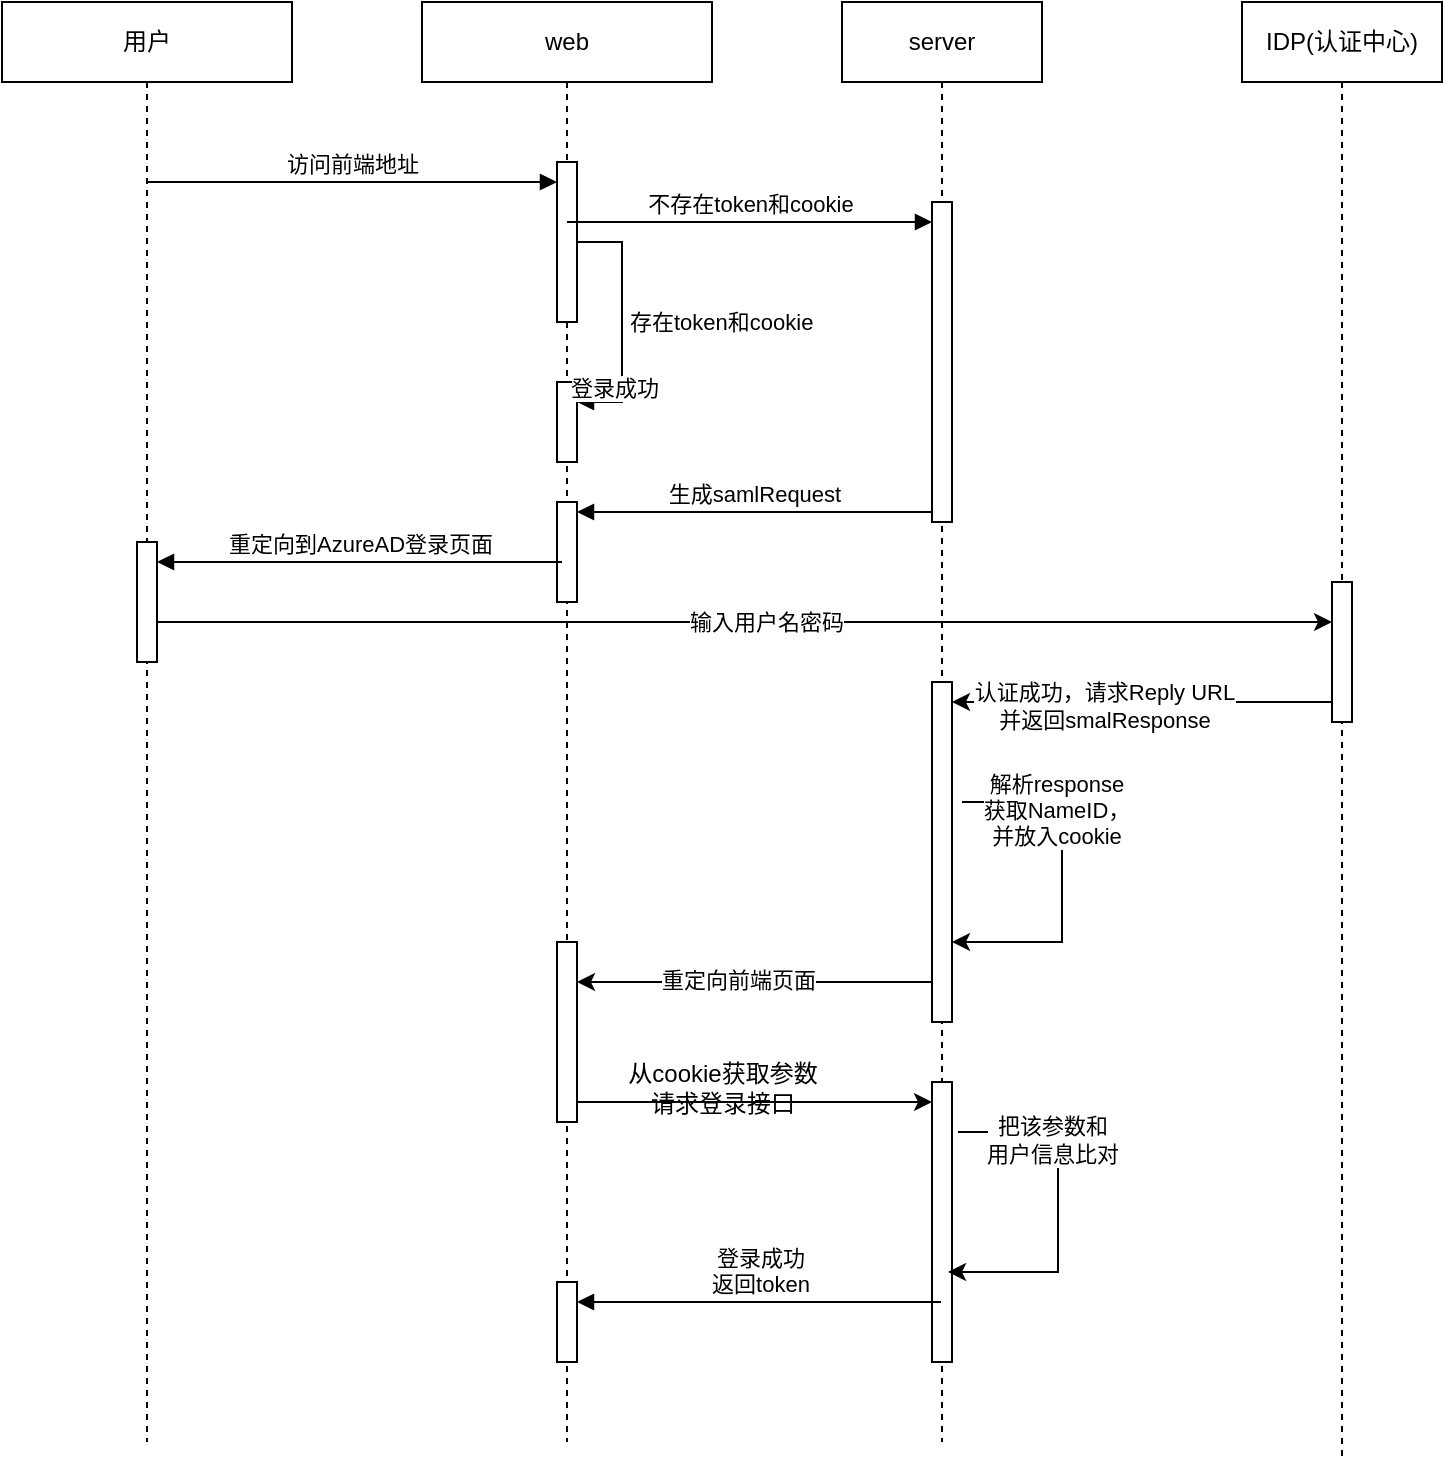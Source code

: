 <mxfile version="21.2.1" type="github">
  <diagram name="第 1 页" id="wS8WBx-wSeCiqW6q_hii">
    <mxGraphModel dx="1434" dy="786" grid="1" gridSize="10" guides="1" tooltips="1" connect="1" arrows="1" fold="1" page="1" pageScale="1" pageWidth="827" pageHeight="1169" math="0" shadow="0">
      <root>
        <mxCell id="0" />
        <mxCell id="1" parent="0" />
        <mxCell id="x7juZ-qJNTlQn1j_MqSp-1" value="用户" style="shape=umlLifeline;perimeter=lifelinePerimeter;whiteSpace=wrap;html=1;container=1;dropTarget=0;collapsible=0;recursiveResize=0;outlineConnect=0;portConstraint=eastwest;newEdgeStyle={&quot;edgeStyle&quot;:&quot;elbowEdgeStyle&quot;,&quot;elbow&quot;:&quot;vertical&quot;,&quot;curved&quot;:0,&quot;rounded&quot;:0};" vertex="1" parent="1">
          <mxGeometry x="80" y="30" width="145" height="720" as="geometry" />
        </mxCell>
        <mxCell id="x7juZ-qJNTlQn1j_MqSp-19" value="" style="html=1;points=[];perimeter=orthogonalPerimeter;outlineConnect=0;targetShapes=umlLifeline;portConstraint=eastwest;newEdgeStyle={&quot;edgeStyle&quot;:&quot;elbowEdgeStyle&quot;,&quot;elbow&quot;:&quot;vertical&quot;,&quot;curved&quot;:0,&quot;rounded&quot;:0};" vertex="1" parent="x7juZ-qJNTlQn1j_MqSp-1">
          <mxGeometry x="67.5" y="270" width="10" height="60" as="geometry" />
        </mxCell>
        <mxCell id="x7juZ-qJNTlQn1j_MqSp-2" value="server" style="shape=umlLifeline;perimeter=lifelinePerimeter;whiteSpace=wrap;html=1;container=1;dropTarget=0;collapsible=0;recursiveResize=0;outlineConnect=0;portConstraint=eastwest;newEdgeStyle={&quot;edgeStyle&quot;:&quot;elbowEdgeStyle&quot;,&quot;elbow&quot;:&quot;vertical&quot;,&quot;curved&quot;:0,&quot;rounded&quot;:0};" vertex="1" parent="1">
          <mxGeometry x="500" y="30" width="100" height="720" as="geometry" />
        </mxCell>
        <mxCell id="x7juZ-qJNTlQn1j_MqSp-14" value="" style="html=1;points=[];perimeter=orthogonalPerimeter;outlineConnect=0;targetShapes=umlLifeline;portConstraint=eastwest;newEdgeStyle={&quot;edgeStyle&quot;:&quot;elbowEdgeStyle&quot;,&quot;elbow&quot;:&quot;vertical&quot;,&quot;curved&quot;:0,&quot;rounded&quot;:0};" vertex="1" parent="x7juZ-qJNTlQn1j_MqSp-2">
          <mxGeometry x="45" y="100" width="10" height="160" as="geometry" />
        </mxCell>
        <mxCell id="x7juZ-qJNTlQn1j_MqSp-25" value="" style="html=1;points=[];perimeter=orthogonalPerimeter;outlineConnect=0;targetShapes=umlLifeline;portConstraint=eastwest;newEdgeStyle={&quot;edgeStyle&quot;:&quot;elbowEdgeStyle&quot;,&quot;elbow&quot;:&quot;vertical&quot;,&quot;curved&quot;:0,&quot;rounded&quot;:0};" vertex="1" parent="x7juZ-qJNTlQn1j_MqSp-2">
          <mxGeometry x="45" y="340" width="10" height="170" as="geometry" />
        </mxCell>
        <mxCell id="x7juZ-qJNTlQn1j_MqSp-50" value="" style="html=1;points=[];perimeter=orthogonalPerimeter;outlineConnect=0;targetShapes=umlLifeline;portConstraint=eastwest;newEdgeStyle={&quot;edgeStyle&quot;:&quot;elbowEdgeStyle&quot;,&quot;elbow&quot;:&quot;vertical&quot;,&quot;curved&quot;:0,&quot;rounded&quot;:0};" vertex="1" parent="x7juZ-qJNTlQn1j_MqSp-2">
          <mxGeometry x="45" y="540" width="10" height="140" as="geometry" />
        </mxCell>
        <mxCell id="x7juZ-qJNTlQn1j_MqSp-3" value="web" style="shape=umlLifeline;perimeter=lifelinePerimeter;whiteSpace=wrap;html=1;container=1;dropTarget=0;collapsible=0;recursiveResize=0;outlineConnect=0;portConstraint=eastwest;newEdgeStyle={&quot;edgeStyle&quot;:&quot;elbowEdgeStyle&quot;,&quot;elbow&quot;:&quot;vertical&quot;,&quot;curved&quot;:0,&quot;rounded&quot;:0};" vertex="1" parent="1">
          <mxGeometry x="290" y="30" width="145" height="720" as="geometry" />
        </mxCell>
        <mxCell id="x7juZ-qJNTlQn1j_MqSp-8" value="" style="html=1;points=[];perimeter=orthogonalPerimeter;outlineConnect=0;targetShapes=umlLifeline;portConstraint=eastwest;newEdgeStyle={&quot;edgeStyle&quot;:&quot;elbowEdgeStyle&quot;,&quot;elbow&quot;:&quot;vertical&quot;,&quot;curved&quot;:0,&quot;rounded&quot;:0};" vertex="1" parent="x7juZ-qJNTlQn1j_MqSp-3">
          <mxGeometry x="67.5" y="80" width="10" height="80" as="geometry" />
        </mxCell>
        <mxCell id="x7juZ-qJNTlQn1j_MqSp-11" value="" style="html=1;points=[];perimeter=orthogonalPerimeter;outlineConnect=0;targetShapes=umlLifeline;portConstraint=eastwest;newEdgeStyle={&quot;edgeStyle&quot;:&quot;elbowEdgeStyle&quot;,&quot;elbow&quot;:&quot;vertical&quot;,&quot;curved&quot;:0,&quot;rounded&quot;:0};" vertex="1" parent="x7juZ-qJNTlQn1j_MqSp-3">
          <mxGeometry x="67.5" y="190" width="10" height="40" as="geometry" />
        </mxCell>
        <mxCell id="x7juZ-qJNTlQn1j_MqSp-12" value="存在token和cookie" style="html=1;align=left;spacingLeft=2;endArrow=block;rounded=0;edgeStyle=orthogonalEdgeStyle;curved=0;rounded=0;" edge="1" target="x7juZ-qJNTlQn1j_MqSp-11" parent="x7juZ-qJNTlQn1j_MqSp-3" source="x7juZ-qJNTlQn1j_MqSp-8">
          <mxGeometry relative="1" as="geometry">
            <mxPoint x="50" y="170" as="sourcePoint" />
            <Array as="points">
              <mxPoint x="100" y="120" />
              <mxPoint x="100" y="200" />
            </Array>
          </mxGeometry>
        </mxCell>
        <mxCell id="x7juZ-qJNTlQn1j_MqSp-13" value="登录成功" style="edgeLabel;html=1;align=center;verticalAlign=middle;resizable=0;points=[];" vertex="1" connectable="0" parent="x7juZ-qJNTlQn1j_MqSp-12">
          <mxGeometry x="0.523" y="-4" relative="1" as="geometry">
            <mxPoint as="offset" />
          </mxGeometry>
        </mxCell>
        <mxCell id="x7juZ-qJNTlQn1j_MqSp-16" value="" style="html=1;points=[];perimeter=orthogonalPerimeter;outlineConnect=0;targetShapes=umlLifeline;portConstraint=eastwest;newEdgeStyle={&quot;edgeStyle&quot;:&quot;elbowEdgeStyle&quot;,&quot;elbow&quot;:&quot;vertical&quot;,&quot;curved&quot;:0,&quot;rounded&quot;:0};" vertex="1" parent="x7juZ-qJNTlQn1j_MqSp-3">
          <mxGeometry x="67.5" y="250" width="10" height="50" as="geometry" />
        </mxCell>
        <mxCell id="x7juZ-qJNTlQn1j_MqSp-46" value="" style="html=1;points=[];perimeter=orthogonalPerimeter;outlineConnect=0;targetShapes=umlLifeline;portConstraint=eastwest;newEdgeStyle={&quot;edgeStyle&quot;:&quot;elbowEdgeStyle&quot;,&quot;elbow&quot;:&quot;vertical&quot;,&quot;curved&quot;:0,&quot;rounded&quot;:0};" vertex="1" parent="x7juZ-qJNTlQn1j_MqSp-3">
          <mxGeometry x="67.5" y="470" width="10" height="90" as="geometry" />
        </mxCell>
        <mxCell id="x7juZ-qJNTlQn1j_MqSp-57" value="" style="html=1;points=[];perimeter=orthogonalPerimeter;outlineConnect=0;targetShapes=umlLifeline;portConstraint=eastwest;newEdgeStyle={&quot;edgeStyle&quot;:&quot;elbowEdgeStyle&quot;,&quot;elbow&quot;:&quot;vertical&quot;,&quot;curved&quot;:0,&quot;rounded&quot;:0};" vertex="1" parent="x7juZ-qJNTlQn1j_MqSp-3">
          <mxGeometry x="67.5" y="640" width="10" height="40" as="geometry" />
        </mxCell>
        <mxCell id="x7juZ-qJNTlQn1j_MqSp-4" value="IDP(认证中心)" style="shape=umlLifeline;perimeter=lifelinePerimeter;whiteSpace=wrap;html=1;container=1;dropTarget=0;collapsible=0;recursiveResize=0;outlineConnect=0;portConstraint=eastwest;newEdgeStyle={&quot;edgeStyle&quot;:&quot;elbowEdgeStyle&quot;,&quot;elbow&quot;:&quot;vertical&quot;,&quot;curved&quot;:0,&quot;rounded&quot;:0};" vertex="1" parent="1">
          <mxGeometry x="700" y="30" width="100" height="730" as="geometry" />
        </mxCell>
        <mxCell id="x7juZ-qJNTlQn1j_MqSp-22" value="" style="html=1;points=[];perimeter=orthogonalPerimeter;outlineConnect=0;targetShapes=umlLifeline;portConstraint=eastwest;newEdgeStyle={&quot;edgeStyle&quot;:&quot;elbowEdgeStyle&quot;,&quot;elbow&quot;:&quot;vertical&quot;,&quot;curved&quot;:0,&quot;rounded&quot;:0};" vertex="1" parent="x7juZ-qJNTlQn1j_MqSp-4">
          <mxGeometry x="45" y="290" width="10" height="70" as="geometry" />
        </mxCell>
        <mxCell id="x7juZ-qJNTlQn1j_MqSp-9" value="访问前端地址" style="html=1;verticalAlign=bottom;endArrow=block;edgeStyle=elbowEdgeStyle;elbow=vertical;curved=0;rounded=0;" edge="1" target="x7juZ-qJNTlQn1j_MqSp-8" parent="1" source="x7juZ-qJNTlQn1j_MqSp-1">
          <mxGeometry relative="1" as="geometry">
            <mxPoint x="190" y="110" as="sourcePoint" />
            <Array as="points">
              <mxPoint x="258" y="120" />
            </Array>
          </mxGeometry>
        </mxCell>
        <mxCell id="x7juZ-qJNTlQn1j_MqSp-15" value="不存在token和cookie" style="html=1;verticalAlign=bottom;startArrow=none;endArrow=block;startSize=8;edgeStyle=elbowEdgeStyle;elbow=vertical;curved=0;rounded=0;startFill=0;" edge="1" target="x7juZ-qJNTlQn1j_MqSp-14" parent="1" source="x7juZ-qJNTlQn1j_MqSp-3">
          <mxGeometry relative="1" as="geometry">
            <mxPoint x="485" y="130" as="sourcePoint" />
            <Array as="points">
              <mxPoint x="500" y="140" />
            </Array>
          </mxGeometry>
        </mxCell>
        <mxCell id="x7juZ-qJNTlQn1j_MqSp-17" value="生成samlRequest" style="html=1;verticalAlign=bottom;endArrow=block;edgeStyle=elbowEdgeStyle;elbow=vertical;curved=0;rounded=0;" edge="1" target="x7juZ-qJNTlQn1j_MqSp-16" parent="1" source="x7juZ-qJNTlQn1j_MqSp-14">
          <mxGeometry relative="1" as="geometry">
            <mxPoint x="415" y="280" as="sourcePoint" />
          </mxGeometry>
        </mxCell>
        <mxCell id="x7juZ-qJNTlQn1j_MqSp-20" value="重定向到AzureAD登录页面" style="html=1;verticalAlign=bottom;endArrow=block;edgeStyle=elbowEdgeStyle;elbow=vertical;curved=0;rounded=0;" edge="1" target="x7juZ-qJNTlQn1j_MqSp-19" parent="1">
          <mxGeometry relative="1" as="geometry">
            <mxPoint x="360" y="310" as="sourcePoint" />
            <Array as="points">
              <mxPoint x="270" y="310" />
            </Array>
          </mxGeometry>
        </mxCell>
        <mxCell id="x7juZ-qJNTlQn1j_MqSp-23" value="" style="edgeStyle=elbowEdgeStyle;rounded=0;orthogonalLoop=1;jettySize=auto;html=1;elbow=vertical;curved=0;" edge="1" parent="1" source="x7juZ-qJNTlQn1j_MqSp-19" target="x7juZ-qJNTlQn1j_MqSp-22">
          <mxGeometry relative="1" as="geometry" />
        </mxCell>
        <mxCell id="x7juZ-qJNTlQn1j_MqSp-24" value="输入用户名密码" style="edgeLabel;html=1;align=center;verticalAlign=middle;resizable=0;points=[];" vertex="1" connectable="0" parent="x7juZ-qJNTlQn1j_MqSp-23">
          <mxGeometry x="0.037" relative="1" as="geometry">
            <mxPoint as="offset" />
          </mxGeometry>
        </mxCell>
        <mxCell id="x7juZ-qJNTlQn1j_MqSp-26" value="" style="edgeStyle=elbowEdgeStyle;rounded=0;orthogonalLoop=1;jettySize=auto;html=1;elbow=vertical;curved=0;" edge="1" parent="1" source="x7juZ-qJNTlQn1j_MqSp-22" target="x7juZ-qJNTlQn1j_MqSp-25">
          <mxGeometry relative="1" as="geometry" />
        </mxCell>
        <mxCell id="x7juZ-qJNTlQn1j_MqSp-27" value="认证成功，请求Reply URL&lt;br&gt;并返回smalResponse&lt;br&gt;" style="edgeLabel;html=1;align=center;verticalAlign=middle;resizable=0;points=[];" vertex="1" connectable="0" parent="x7juZ-qJNTlQn1j_MqSp-26">
          <mxGeometry x="0.2" y="2" relative="1" as="geometry">
            <mxPoint as="offset" />
          </mxGeometry>
        </mxCell>
        <mxCell id="x7juZ-qJNTlQn1j_MqSp-42" value="" style="endArrow=classic;html=1;rounded=0;edgeStyle=orthogonalEdgeStyle;" edge="1" parent="1" target="x7juZ-qJNTlQn1j_MqSp-25">
          <mxGeometry relative="1" as="geometry">
            <mxPoint x="560" y="430" as="sourcePoint" />
            <mxPoint x="650" y="430" as="targetPoint" />
            <Array as="points">
              <mxPoint x="610" y="430" />
              <mxPoint x="610" y="500" />
            </Array>
          </mxGeometry>
        </mxCell>
        <mxCell id="x7juZ-qJNTlQn1j_MqSp-45" value="解析response&lt;br&gt;获取NameID，&lt;br&gt;并放入cookie" style="edgeLabel;html=1;align=center;verticalAlign=middle;resizable=0;points=[];" vertex="1" connectable="0" parent="x7juZ-qJNTlQn1j_MqSp-42">
          <mxGeometry x="-0.467" y="-4" relative="1" as="geometry">
            <mxPoint as="offset" />
          </mxGeometry>
        </mxCell>
        <mxCell id="x7juZ-qJNTlQn1j_MqSp-47" value="" style="edgeStyle=elbowEdgeStyle;rounded=0;orthogonalLoop=1;jettySize=auto;html=1;elbow=vertical;curved=0;" edge="1" parent="1" source="x7juZ-qJNTlQn1j_MqSp-25" target="x7juZ-qJNTlQn1j_MqSp-46">
          <mxGeometry relative="1" as="geometry" />
        </mxCell>
        <mxCell id="x7juZ-qJNTlQn1j_MqSp-49" value="重定向前端页面" style="edgeLabel;html=1;align=center;verticalAlign=middle;resizable=0;points=[];" vertex="1" connectable="0" parent="x7juZ-qJNTlQn1j_MqSp-47">
          <mxGeometry x="0.1" y="-1" relative="1" as="geometry">
            <mxPoint as="offset" />
          </mxGeometry>
        </mxCell>
        <mxCell id="x7juZ-qJNTlQn1j_MqSp-51" value="" style="edgeStyle=elbowEdgeStyle;rounded=0;orthogonalLoop=1;jettySize=auto;html=1;elbow=vertical;curved=0;" edge="1" parent="1" source="x7juZ-qJNTlQn1j_MqSp-46" target="x7juZ-qJNTlQn1j_MqSp-50">
          <mxGeometry relative="1" as="geometry" />
        </mxCell>
        <mxCell id="x7juZ-qJNTlQn1j_MqSp-52" value="从cookie获取参数&lt;br&gt;请求登录接口" style="text;html=1;align=center;verticalAlign=middle;resizable=0;points=[];autosize=1;strokeColor=none;fillColor=none;" vertex="1" parent="1">
          <mxGeometry x="380" y="553" width="120" height="40" as="geometry" />
        </mxCell>
        <mxCell id="x7juZ-qJNTlQn1j_MqSp-58" value="登录成功&lt;br&gt;返回token" style="html=1;verticalAlign=bottom;endArrow=block;edgeStyle=elbowEdgeStyle;elbow=horizontal;curved=0;rounded=0;" edge="1" target="x7juZ-qJNTlQn1j_MqSp-57" parent="1" source="x7juZ-qJNTlQn1j_MqSp-2">
          <mxGeometry relative="1" as="geometry">
            <mxPoint x="490" y="630" as="sourcePoint" />
            <Array as="points">
              <mxPoint x="470" y="680" />
            </Array>
          </mxGeometry>
        </mxCell>
        <mxCell id="x7juZ-qJNTlQn1j_MqSp-62" value="" style="endArrow=classic;html=1;rounded=0;edgeStyle=orthogonalEdgeStyle;" edge="1" parent="1">
          <mxGeometry relative="1" as="geometry">
            <mxPoint x="558" y="595" as="sourcePoint" />
            <mxPoint x="553" y="665" as="targetPoint" />
            <Array as="points">
              <mxPoint x="608" y="595" />
              <mxPoint x="608" y="665" />
            </Array>
          </mxGeometry>
        </mxCell>
        <mxCell id="x7juZ-qJNTlQn1j_MqSp-63" value="把该参数和&lt;br&gt;用户信息比对" style="edgeLabel;html=1;align=center;verticalAlign=middle;resizable=0;points=[];" vertex="1" connectable="0" parent="x7juZ-qJNTlQn1j_MqSp-62">
          <mxGeometry x="-0.467" y="-4" relative="1" as="geometry">
            <mxPoint as="offset" />
          </mxGeometry>
        </mxCell>
      </root>
    </mxGraphModel>
  </diagram>
</mxfile>

